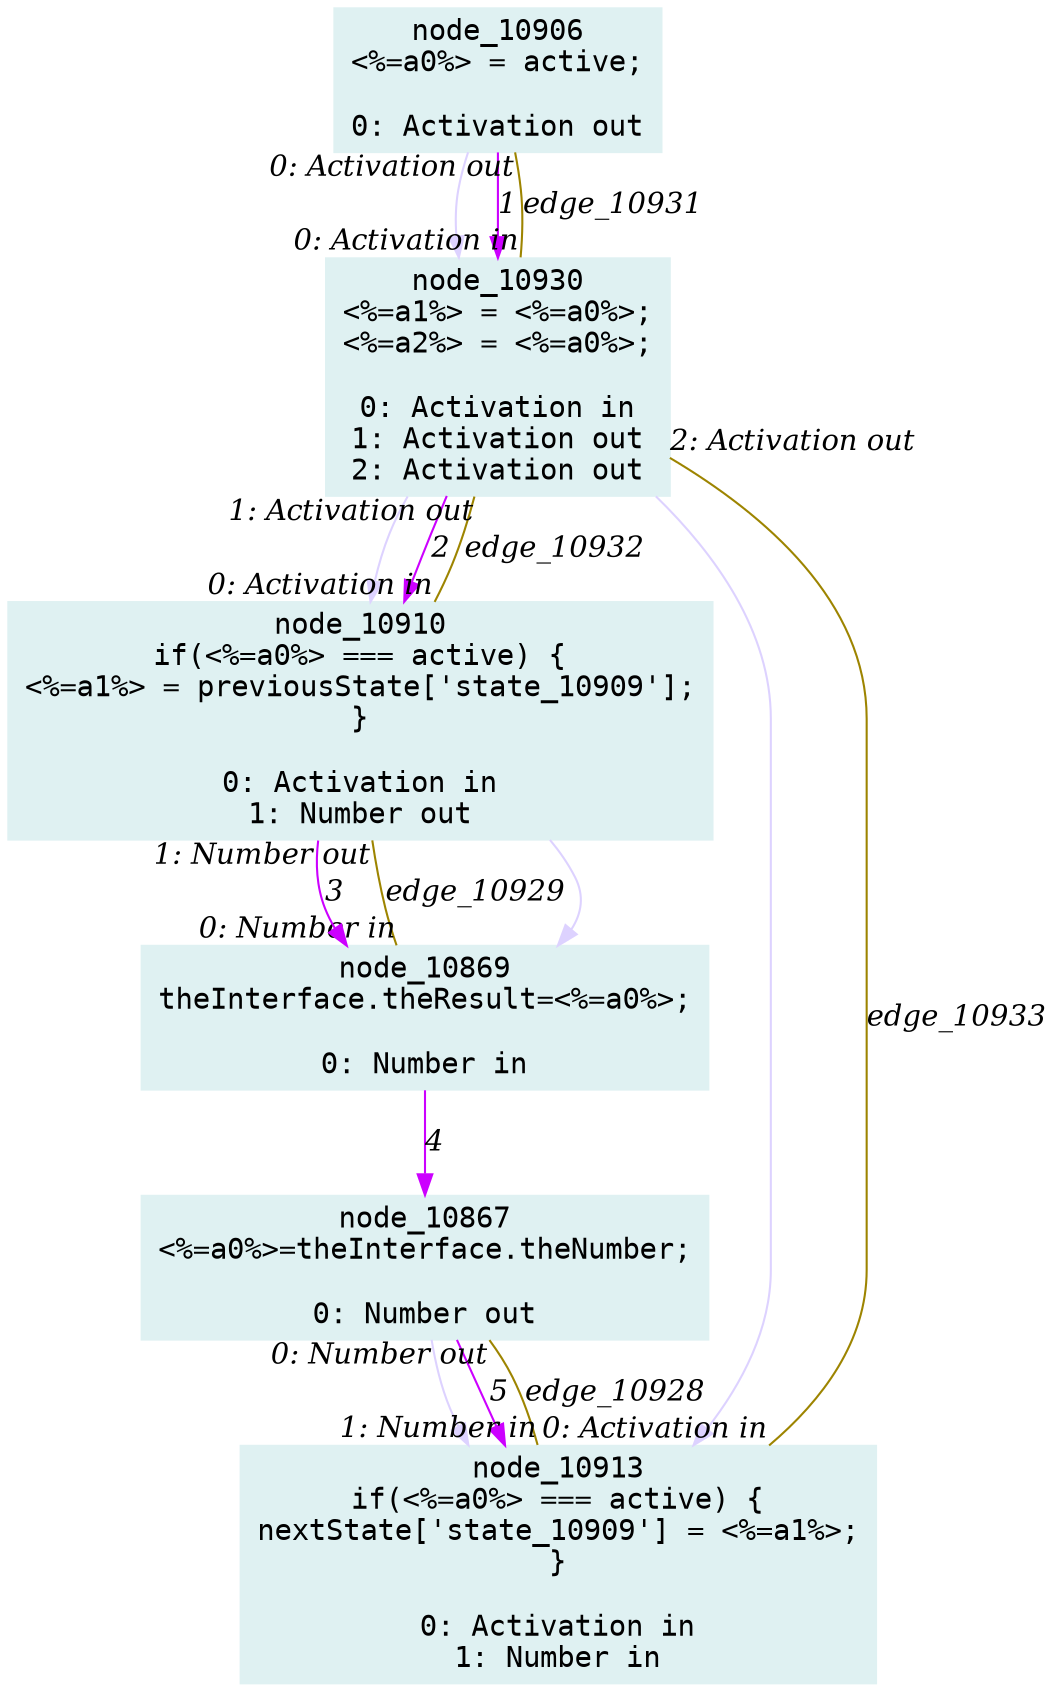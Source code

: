 digraph g{node_10867 [shape="box", style="filled", color="#dff1f2", fontname="Courier", label="node_10867
<%=a0%>=theInterface.theNumber;

0: Number out" ]
node_10869 [shape="box", style="filled", color="#dff1f2", fontname="Courier", label="node_10869
theInterface.theResult=<%=a0%>;

0: Number in" ]
node_10906 [shape="box", style="filled", color="#dff1f2", fontname="Courier", label="node_10906
<%=a0%> = active;

0: Activation out" ]
node_10910 [shape="box", style="filled", color="#dff1f2", fontname="Courier", label="node_10910
if(<%=a0%> === active) {
<%=a1%> = previousState['state_10909'];
}

0: Activation in
1: Number out" ]
node_10913 [shape="box", style="filled", color="#dff1f2", fontname="Courier", label="node_10913
if(<%=a0%> === active) {
nextState['state_10909'] = <%=a1%>;
}

0: Activation in
1: Number in" ]
node_10930 [shape="box", style="filled", color="#dff1f2", fontname="Courier", label="node_10930
<%=a1%> = <%=a0%>;
<%=a2%> = <%=a0%>;

0: Activation in
1: Activation out
2: Activation out" ]
node_10867 -> node_10913 [dir=forward, arrowHead=normal, fontname="Times-Italic", arrowsize=1, color="#ddd2ff", label="",  headlabel="", taillabel="" ]
node_10910 -> node_10869 [dir=forward, arrowHead=normal, fontname="Times-Italic", arrowsize=1, color="#ddd2ff", label="",  headlabel="", taillabel="" ]
node_10930 -> node_10910 [dir=forward, arrowHead=normal, fontname="Times-Italic", arrowsize=1, color="#ddd2ff", label="",  headlabel="", taillabel="" ]
node_10930 -> node_10913 [dir=forward, arrowHead=normal, fontname="Times-Italic", arrowsize=1, color="#ddd2ff", label="",  headlabel="", taillabel="" ]
node_10906 -> node_10930 [dir=forward, arrowHead=normal, fontname="Times-Italic", arrowsize=1, color="#ddd2ff", label="",  headlabel="", taillabel="" ]
node_10906 -> node_10930 [dir=forward, arrowHead=normal, fontname="Times-Italic", arrowsize=1, color="#cc00ff", label="1",  headlabel="", taillabel="" ]
node_10930 -> node_10910 [dir=forward, arrowHead=normal, fontname="Times-Italic", arrowsize=1, color="#cc00ff", label="2",  headlabel="", taillabel="" ]
node_10910 -> node_10869 [dir=forward, arrowHead=normal, fontname="Times-Italic", arrowsize=1, color="#cc00ff", label="3",  headlabel="", taillabel="" ]
node_10869 -> node_10867 [dir=forward, arrowHead=normal, fontname="Times-Italic", arrowsize=1, color="#cc00ff", label="4",  headlabel="", taillabel="" ]
node_10867 -> node_10913 [dir=forward, arrowHead=normal, fontname="Times-Italic", arrowsize=1, color="#cc00ff", label="5",  headlabel="", taillabel="" ]
node_10913 -> node_10867 [dir=none, arrowHead=none, fontname="Times-Italic", arrowsize=1, color="#9d8400", label="edge_10928",  headlabel="0: Number out", taillabel="1: Number in" ]
node_10869 -> node_10910 [dir=none, arrowHead=none, fontname="Times-Italic", arrowsize=1, color="#9d8400", label="edge_10929",  headlabel="1: Number out", taillabel="0: Number in" ]
node_10906 -> node_10930 [dir=none, arrowHead=none, fontname="Times-Italic", arrowsize=1, color="#9d8400", label="edge_10931",  headlabel="0: Activation in", taillabel="0: Activation out" ]
node_10930 -> node_10910 [dir=none, arrowHead=none, fontname="Times-Italic", arrowsize=1, color="#9d8400", label="edge_10932",  headlabel="0: Activation in", taillabel="1: Activation out" ]
node_10930 -> node_10913 [dir=none, arrowHead=none, fontname="Times-Italic", arrowsize=1, color="#9d8400", label="edge_10933",  headlabel="0: Activation in", taillabel="2: Activation out" ]
}